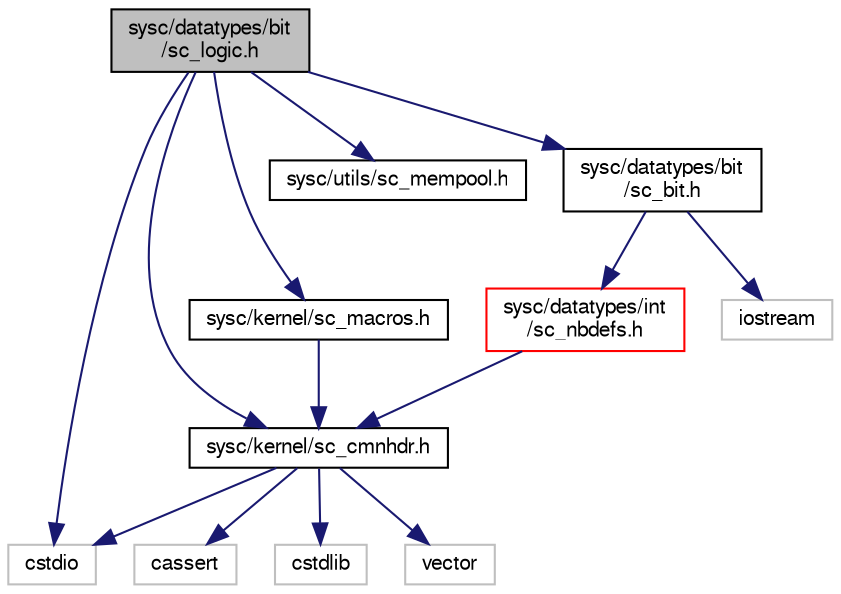 digraph "sysc/datatypes/bit/sc_logic.h"
{
  edge [fontname="FreeSans",fontsize="10",labelfontname="FreeSans",labelfontsize="10"];
  node [fontname="FreeSans",fontsize="10",shape=record];
  Node0 [label="sysc/datatypes/bit\l/sc_logic.h",height=0.2,width=0.4,color="black", fillcolor="grey75", style="filled", fontcolor="black"];
  Node0 -> Node1 [color="midnightblue",fontsize="10",style="solid",fontname="FreeSans"];
  Node1 [label="cstdio",height=0.2,width=0.4,color="grey75", fillcolor="white", style="filled"];
  Node0 -> Node2 [color="midnightblue",fontsize="10",style="solid",fontname="FreeSans"];
  Node2 [label="sysc/kernel/sc_cmnhdr.h",height=0.2,width=0.4,color="black", fillcolor="white", style="filled",URL="$a00224.html"];
  Node2 -> Node3 [color="midnightblue",fontsize="10",style="solid",fontname="FreeSans"];
  Node3 [label="cassert",height=0.2,width=0.4,color="grey75", fillcolor="white", style="filled"];
  Node2 -> Node1 [color="midnightblue",fontsize="10",style="solid",fontname="FreeSans"];
  Node2 -> Node4 [color="midnightblue",fontsize="10",style="solid",fontname="FreeSans"];
  Node4 [label="cstdlib",height=0.2,width=0.4,color="grey75", fillcolor="white", style="filled"];
  Node2 -> Node5 [color="midnightblue",fontsize="10",style="solid",fontname="FreeSans"];
  Node5 [label="vector",height=0.2,width=0.4,color="grey75", fillcolor="white", style="filled"];
  Node0 -> Node6 [color="midnightblue",fontsize="10",style="solid",fontname="FreeSans"];
  Node6 [label="sysc/kernel/sc_macros.h",height=0.2,width=0.4,color="black", fillcolor="white", style="filled",URL="$a00263.html"];
  Node6 -> Node2 [color="midnightblue",fontsize="10",style="solid",fontname="FreeSans"];
  Node0 -> Node7 [color="midnightblue",fontsize="10",style="solid",fontname="FreeSans"];
  Node7 [label="sysc/utils/sc_mempool.h",height=0.2,width=0.4,color="black", fillcolor="white", style="filled",URL="$a00365.html"];
  Node0 -> Node8 [color="midnightblue",fontsize="10",style="solid",fontname="FreeSans"];
  Node8 [label="sysc/datatypes/bit\l/sc_bit.h",height=0.2,width=0.4,color="black", fillcolor="white", style="filled",URL="$a00083.html"];
  Node8 -> Node9 [color="midnightblue",fontsize="10",style="solid",fontname="FreeSans"];
  Node9 [label="sysc/datatypes/int\l/sc_nbdefs.h",height=0.2,width=0.4,color="red", fillcolor="white", style="filled",URL="$a00194.html"];
  Node9 -> Node2 [color="midnightblue",fontsize="10",style="solid",fontname="FreeSans"];
  Node8 -> Node13 [color="midnightblue",fontsize="10",style="solid",fontname="FreeSans"];
  Node13 [label="iostream",height=0.2,width=0.4,color="grey75", fillcolor="white", style="filled"];
}
